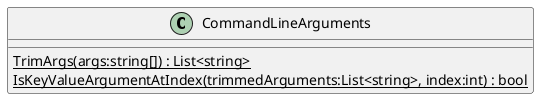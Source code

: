@startuml
class CommandLineArguments {
    {static} TrimArgs(args:string[]) : List<string>
    {static} IsKeyValueArgumentAtIndex(trimmedArguments:List<string>, index:int) : bool
}
@enduml
